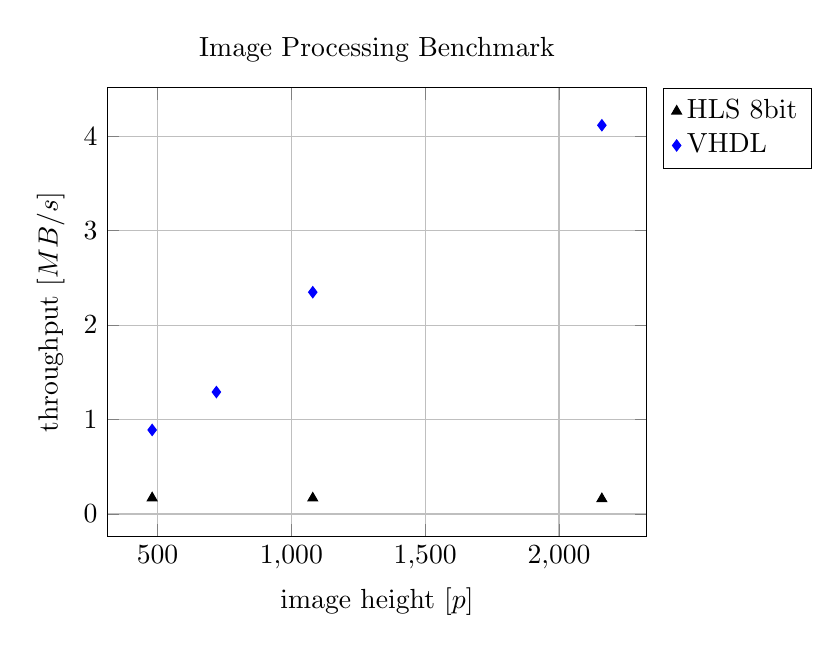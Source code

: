 % \tikzsetnextfilename{system-overview}
\begin{tikzpicture}[
    rounded corners=0mm,
    triangle/.style = {fill=blue!20, regular polygon, regular polygon sides=3 },
    node rotated/.style = {rotate=180},
    border rotated/.style = {shape border rotate=180}
]
    %coordinates
    \coordinate (orig)      at (0,0);

    \begin{pgfonlayer}{main}
        \begin{axis}[
                % domain=-2:6,
                xtick={0,500,...,2500},
                ytick={0,1,...,18},
                xmajorgrids=true,ymajorgrids=true,
                xlabel={image height [$p$]},
                ylabel={throughput [$MB/s$]},
                title={Image Processing Benchmark},
                legend style={
                    cells={anchor=east},
                    legend pos=outer north east,
                },
                legend cell align=left,
                scatter/classes={
                    a={mark=triangle*,fill=black,draw=black},
                    b={mark=diamond*,fill=blue,draw=blue}
                    % b={mark=square*,fill=red,draw=red},
                    % d={mark=*,fill=brown,draw=brown}
                }
            ]
            \addplot[scatter,only marks, scatter src=explicit symbolic]
            table[meta=label] {
                x    y   label
                %% HLS 8 bit
                480  0.17 a
                % 720   a
                1080 0.168 a
                2160 0.161 a
                %% HLS 256bit
                % 480  11.3 b
                % 720  11.1 b
                % 1080 11.0 b
                % 2160 10.9 b
                %% VHDL
                480  0.89 b
                720  1.291 b
                1080 2.348 b
                2160 4.115 b
                %% CPU
                % 480  12.56 d
                % 720  16.23 d
                % 1080 15.99 d
                % 2160 15.91 d
            };
            \addlegendentry{HLS 8bit}
            % \addlegendentry{HLS 256bit}
            \addlegendentry{VHDL}
            % \addlegendentry{CPU}
        \end{axis}

    \end{pgfonlayer}

    % Foreground
    \begin{pgfonlayer}{foreground}
        
    \end{pgfonlayer} 

    % Background
    \begin{pgfonlayer}{background}
        % Grid
        % \draw[step=0.5cm,gray] (0,0) grid (4,4);
    \end{pgfonlayer} 

\end{tikzpicture}


% | Solution | Image | Throughput | Image File |
% |----------|-------|------------|------------|
% | HLS      | mountain | 0.168MB/s | mountain_fpga_hls.tif |
% | HLS      | room     | 0.170MB/s | room_fpga_hls.tif |
% | HLS      | cat480p  | 0.170MB/s |  |
% | HLS      | cat720p  | diip_cc error |  |
% | HLS      | cat1080p  | 0.168MB/s |  |
% | HLS      | cat2160p  | 0.161MB/s |  |
% | VHDL     | cat480p  | 0.89MB/s |  |
% | VHDL     | cat720p  | 1.291MB/s |  |
% | VHDL     | cat1080p  | 2.348MB/s |  |
% | VHDL     | cat2160p  | 4.115MB/s |  |